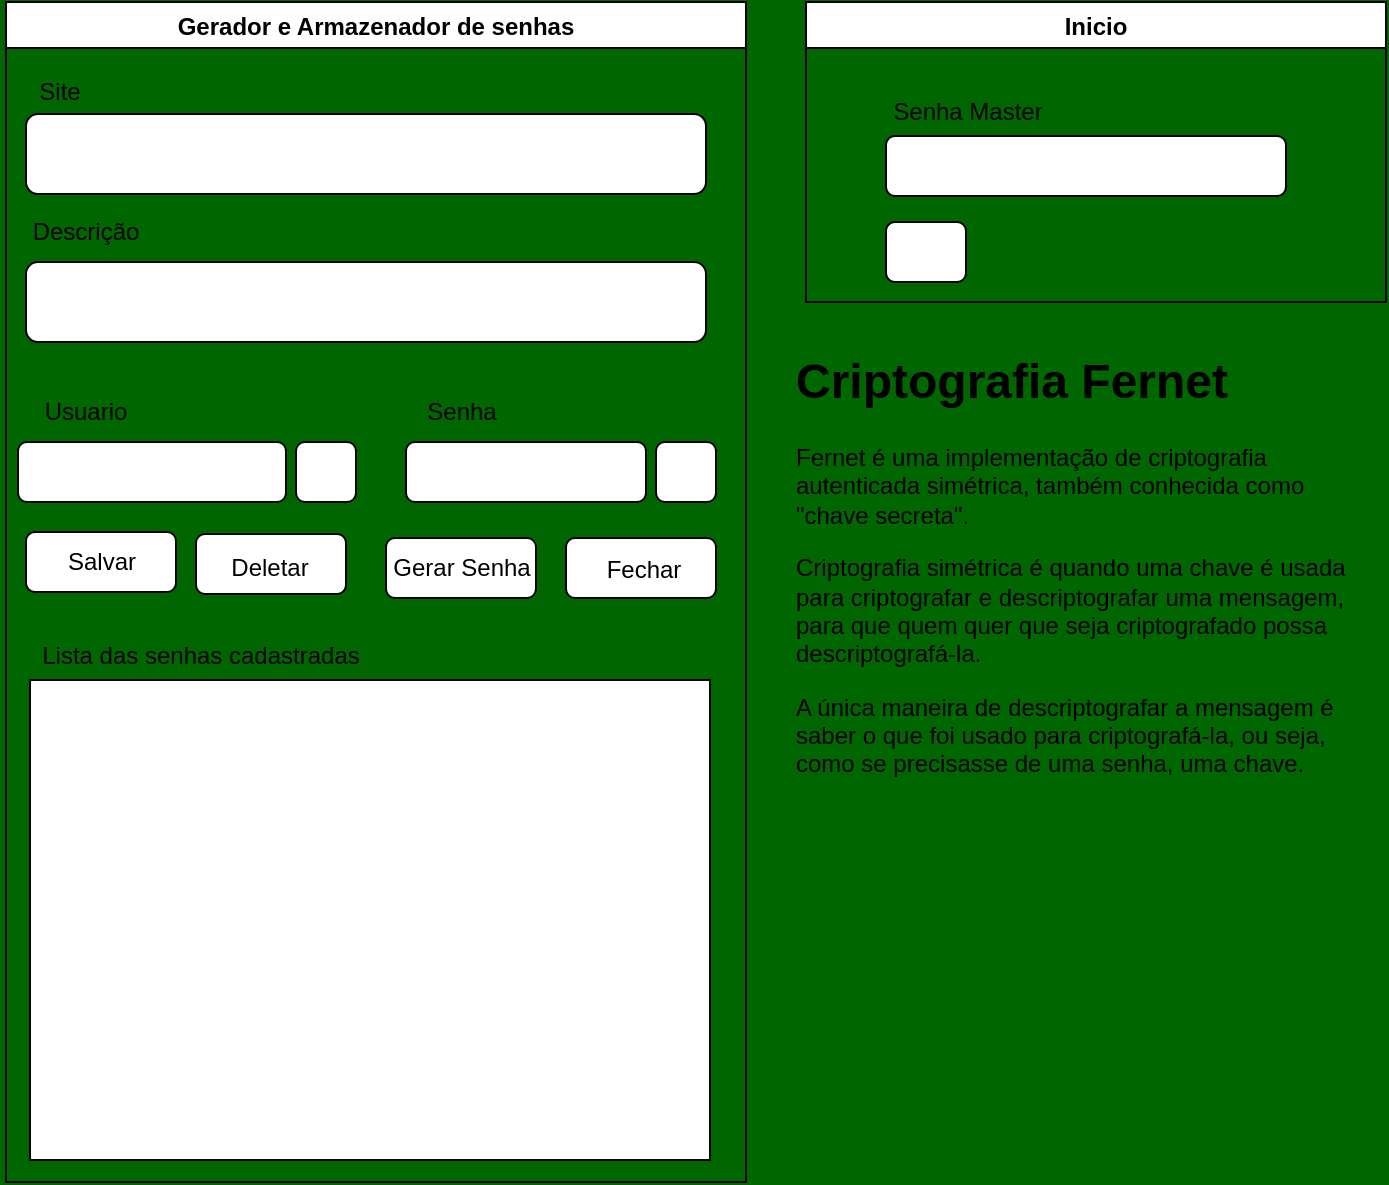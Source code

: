 <mxfile>
    <diagram id="GQ6FkOFKC6jAtyAOPkZ9" name="Page-1">
        <mxGraphModel dx="1639" dy="637" grid="1" gridSize="10" guides="1" tooltips="1" connect="1" arrows="1" fold="1" page="1" pageScale="1" pageWidth="850" pageHeight="1100" background="#006600" math="0" shadow="0">
            <root>
                <mxCell id="0"/>
                <mxCell id="1" parent="0"/>
                <mxCell id="18" value="Inicio" style="swimlane;" parent="1" vertex="1">
                    <mxGeometry x="200" y="50" width="290" height="150" as="geometry"/>
                </mxCell>
                <mxCell id="19" value="" style="rounded=1;whiteSpace=wrap;html=1;" parent="18" vertex="1">
                    <mxGeometry x="40" y="67" width="200" height="30" as="geometry"/>
                </mxCell>
                <mxCell id="20" value="Senha Master" style="text;html=1;strokeColor=none;fillColor=none;align=center;verticalAlign=middle;whiteSpace=wrap;rounded=0;" parent="18" vertex="1">
                    <mxGeometry x="31" y="40" width="100" height="30" as="geometry"/>
                </mxCell>
                <mxCell id="21" value="" style="rounded=1;whiteSpace=wrap;html=1;" parent="18" vertex="1">
                    <mxGeometry x="40" y="110" width="40" height="30" as="geometry"/>
                </mxCell>
                <mxCell id="24" value="Gerador e Armazenador de senhas" style="swimlane;" parent="1" vertex="1">
                    <mxGeometry x="-200" y="50" width="370" height="590" as="geometry"/>
                </mxCell>
                <mxCell id="4" value="Site" style="text;html=1;strokeColor=none;fillColor=none;align=center;verticalAlign=middle;whiteSpace=wrap;rounded=0;" parent="24" vertex="1">
                    <mxGeometry x="-3" y="30" width="60" height="30" as="geometry"/>
                </mxCell>
                <mxCell id="2" value="" style="rounded=1;whiteSpace=wrap;html=1;" parent="24" vertex="1">
                    <mxGeometry x="10" y="56" width="340" height="40" as="geometry"/>
                </mxCell>
                <mxCell id="5" value="Usuario" style="text;html=1;strokeColor=none;fillColor=none;align=center;verticalAlign=middle;whiteSpace=wrap;rounded=0;" parent="24" vertex="1">
                    <mxGeometry x="10" y="190" width="60" height="30" as="geometry"/>
                </mxCell>
                <mxCell id="6" value="" style="rounded=1;whiteSpace=wrap;html=1;" parent="24" vertex="1">
                    <mxGeometry x="6" y="220" width="134" height="30" as="geometry"/>
                </mxCell>
                <mxCell id="7" value="Senha" style="text;html=1;strokeColor=none;fillColor=none;align=center;verticalAlign=middle;whiteSpace=wrap;rounded=0;" parent="24" vertex="1">
                    <mxGeometry x="197.5" y="190" width="60" height="30" as="geometry"/>
                </mxCell>
                <mxCell id="8" value="" style="rounded=1;whiteSpace=wrap;html=1;" parent="24" vertex="1">
                    <mxGeometry x="200" y="220" width="120" height="30" as="geometry"/>
                </mxCell>
                <mxCell id="25" value="" style="rounded=1;whiteSpace=wrap;html=1;" parent="24" vertex="1">
                    <mxGeometry x="325" y="220" width="30" height="30" as="geometry"/>
                </mxCell>
                <mxCell id="12" value="" style="rounded=1;whiteSpace=wrap;html=1;" parent="24" vertex="1">
                    <mxGeometry x="10" y="265" width="75" height="30" as="geometry"/>
                </mxCell>
                <mxCell id="26" value="" style="rounded=1;whiteSpace=wrap;html=1;" parent="24" vertex="1">
                    <mxGeometry x="95" y="266" width="75" height="30" as="geometry"/>
                </mxCell>
                <mxCell id="27" value="" style="rounded=1;whiteSpace=wrap;html=1;" parent="24" vertex="1">
                    <mxGeometry x="280" y="268" width="75" height="30" as="geometry"/>
                </mxCell>
                <mxCell id="15" value="Salvar" style="text;html=1;strokeColor=none;fillColor=none;align=center;verticalAlign=middle;whiteSpace=wrap;rounded=0;" parent="24" vertex="1">
                    <mxGeometry x="18" y="265" width="60" height="30" as="geometry"/>
                </mxCell>
                <mxCell id="28" value="" style="rounded=1;whiteSpace=wrap;html=1;" parent="24" vertex="1">
                    <mxGeometry x="190" y="268" width="75" height="30" as="geometry"/>
                </mxCell>
                <mxCell id="29" value="Deletar" style="text;html=1;strokeColor=none;fillColor=none;align=center;verticalAlign=middle;whiteSpace=wrap;rounded=0;" parent="24" vertex="1">
                    <mxGeometry x="102" y="268" width="60" height="30" as="geometry"/>
                </mxCell>
                <mxCell id="30" value="Lista das senhas cadastradas" style="text;html=1;strokeColor=none;fillColor=none;align=center;verticalAlign=middle;whiteSpace=wrap;rounded=0;" parent="24" vertex="1">
                    <mxGeometry x="5" y="312" width="185" height="30" as="geometry"/>
                </mxCell>
                <mxCell id="32" value="" style="rounded=0;whiteSpace=wrap;html=1;" parent="24" vertex="1">
                    <mxGeometry x="12" y="339" width="340" height="240" as="geometry"/>
                </mxCell>
                <mxCell id="33" value="" style="rounded=1;whiteSpace=wrap;html=1;" parent="24" vertex="1">
                    <mxGeometry x="145" y="220" width="30" height="30" as="geometry"/>
                </mxCell>
                <mxCell id="9" value="Descrição" style="text;html=1;strokeColor=none;fillColor=none;align=center;verticalAlign=middle;whiteSpace=wrap;rounded=0;" parent="24" vertex="1">
                    <mxGeometry x="10" y="100" width="60" height="30" as="geometry"/>
                </mxCell>
                <mxCell id="34" value="" style="rounded=1;whiteSpace=wrap;html=1;" parent="24" vertex="1">
                    <mxGeometry x="10" y="130" width="340" height="40" as="geometry"/>
                </mxCell>
                <mxCell id="13" value="Gerar Senha" style="text;html=1;strokeColor=none;fillColor=none;align=center;verticalAlign=middle;whiteSpace=wrap;rounded=0;" parent="24" vertex="1">
                    <mxGeometry x="187.5" y="268" width="80" height="30" as="geometry"/>
                </mxCell>
                <mxCell id="35" value="Fechar" style="text;html=1;strokeColor=none;fillColor=none;align=center;verticalAlign=middle;whiteSpace=wrap;rounded=0;" parent="24" vertex="1">
                    <mxGeometry x="279" y="269" width="80" height="30" as="geometry"/>
                </mxCell>
                <mxCell id="36" value="&lt;h1&gt;Criptografia Fernet&lt;/h1&gt;&lt;p&gt;Fernet é uma implementação de criptografia autenticada simétrica, também conhecida como &quot;chave secreta&quot;.&lt;/p&gt;&lt;p&gt;Criptografia simétrica é quando uma chave é usada para criptografar e descriptografar uma mensagem, para que quem quer que seja criptografado possa descriptografá-la.&lt;/p&gt;&lt;p&gt;&lt;span&gt;A única maneira de descriptografar a mensagem é saber o que foi usado para criptografá-la, ou seja, como se precisasse de uma senha, uma chave.&lt;/span&gt;&lt;br&gt;&lt;/p&gt;" style="text;html=1;strokeColor=none;fillColor=none;spacing=5;spacingTop=-20;whiteSpace=wrap;overflow=hidden;rounded=0;" vertex="1" parent="1">
                    <mxGeometry x="190" y="220" width="300" height="250" as="geometry"/>
                </mxCell>
            </root>
        </mxGraphModel>
    </diagram>
</mxfile>